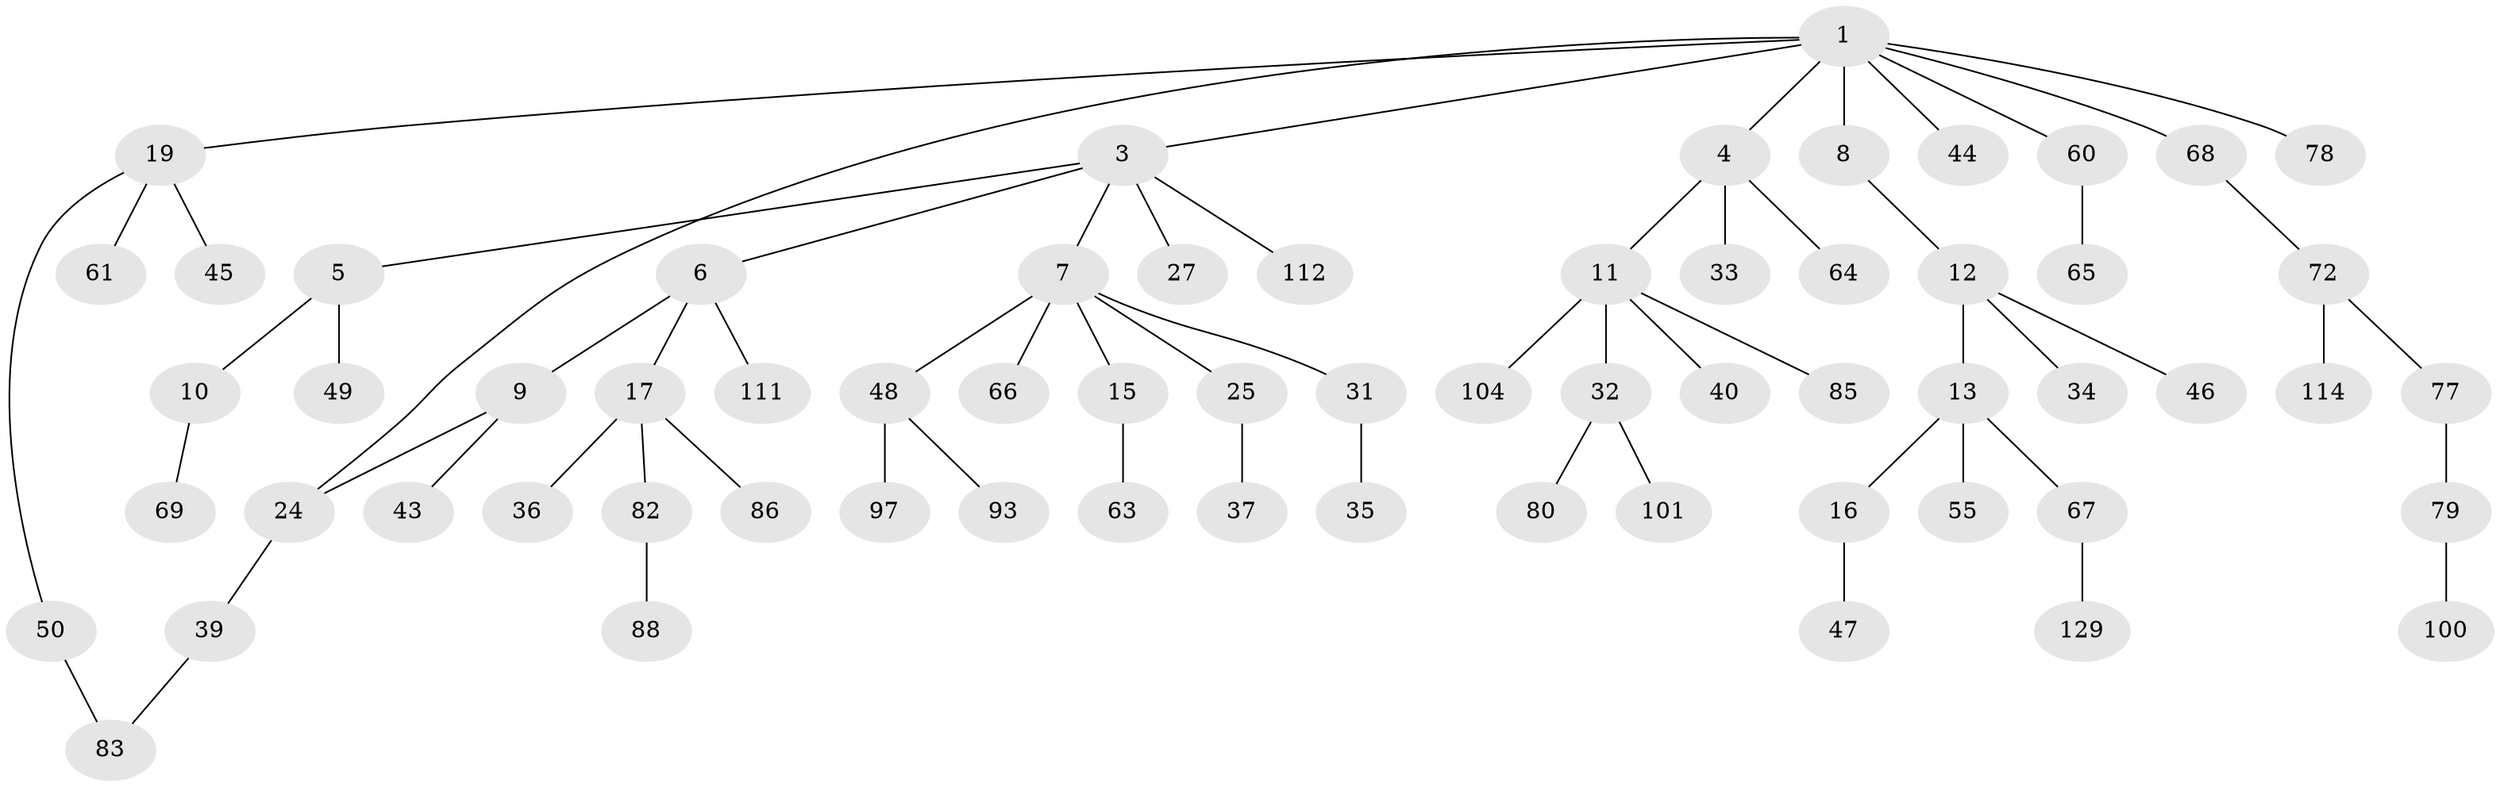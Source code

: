 // original degree distribution, {6: 0.022900763358778626, 5: 0.061068702290076333, 4: 0.05343511450381679, 3: 0.1297709923664122, 2: 0.2366412213740458, 1: 0.4961832061068702}
// Generated by graph-tools (version 1.1) at 2025/13/03/09/25 04:13:29]
// undirected, 65 vertices, 66 edges
graph export_dot {
graph [start="1"]
  node [color=gray90,style=filled];
  1 [super="+2"];
  3 [super="+41"];
  4 [super="+26"];
  5;
  6;
  7 [super="+121+125+14+23"];
  8 [super="+56+59+18"];
  9;
  10 [super="+30"];
  11;
  12 [super="+96"];
  13 [super="+21"];
  15 [super="+95"];
  16;
  17 [super="+70+28"];
  19 [super="+119+20"];
  24 [super="+42+107+58"];
  25;
  27 [super="+91"];
  31 [super="+71+90"];
  32 [super="+73+75+81"];
  33;
  34;
  35 [super="+94+74"];
  36;
  37;
  39;
  40 [super="+99"];
  43 [super="+98+106"];
  44 [super="+131+52"];
  45;
  46;
  47;
  48 [super="+53"];
  49 [super="+124"];
  50;
  55;
  60;
  61;
  63;
  64;
  65 [super="+103"];
  66;
  67 [super="+123+89"];
  68;
  69;
  72;
  77 [super="+87"];
  78;
  79;
  80 [super="+122"];
  82;
  83;
  85 [super="+105"];
  86 [super="+116"];
  88;
  93;
  97 [super="+102"];
  100;
  101;
  104;
  111;
  112;
  114;
  129;
  1 -- 3;
  1 -- 19;
  1 -- 24;
  1 -- 68;
  1 -- 78;
  1 -- 4;
  1 -- 8;
  1 -- 44;
  1 -- 60;
  3 -- 5;
  3 -- 6;
  3 -- 7;
  3 -- 27;
  3 -- 112;
  4 -- 11;
  4 -- 33;
  4 -- 64;
  5 -- 10;
  5 -- 49;
  6 -- 9;
  6 -- 17;
  6 -- 111;
  7 -- 15;
  7 -- 25;
  7 -- 66;
  7 -- 48;
  7 -- 31;
  8 -- 12;
  9 -- 43;
  9 -- 24;
  10 -- 69;
  11 -- 32;
  11 -- 40;
  11 -- 85;
  11 -- 104;
  12 -- 13;
  12 -- 34;
  12 -- 46;
  13 -- 16;
  13 -- 67;
  13 -- 55;
  15 -- 63;
  16 -- 47;
  17 -- 36;
  17 -- 82;
  17 -- 86;
  19 -- 45;
  19 -- 61;
  19 -- 50;
  24 -- 39;
  25 -- 37;
  31 -- 35;
  32 -- 80;
  32 -- 101;
  39 -- 83;
  48 -- 93;
  48 -- 97;
  50 -- 83;
  60 -- 65;
  67 -- 129;
  68 -- 72;
  72 -- 77;
  72 -- 114;
  77 -- 79;
  79 -- 100;
  82 -- 88;
}
